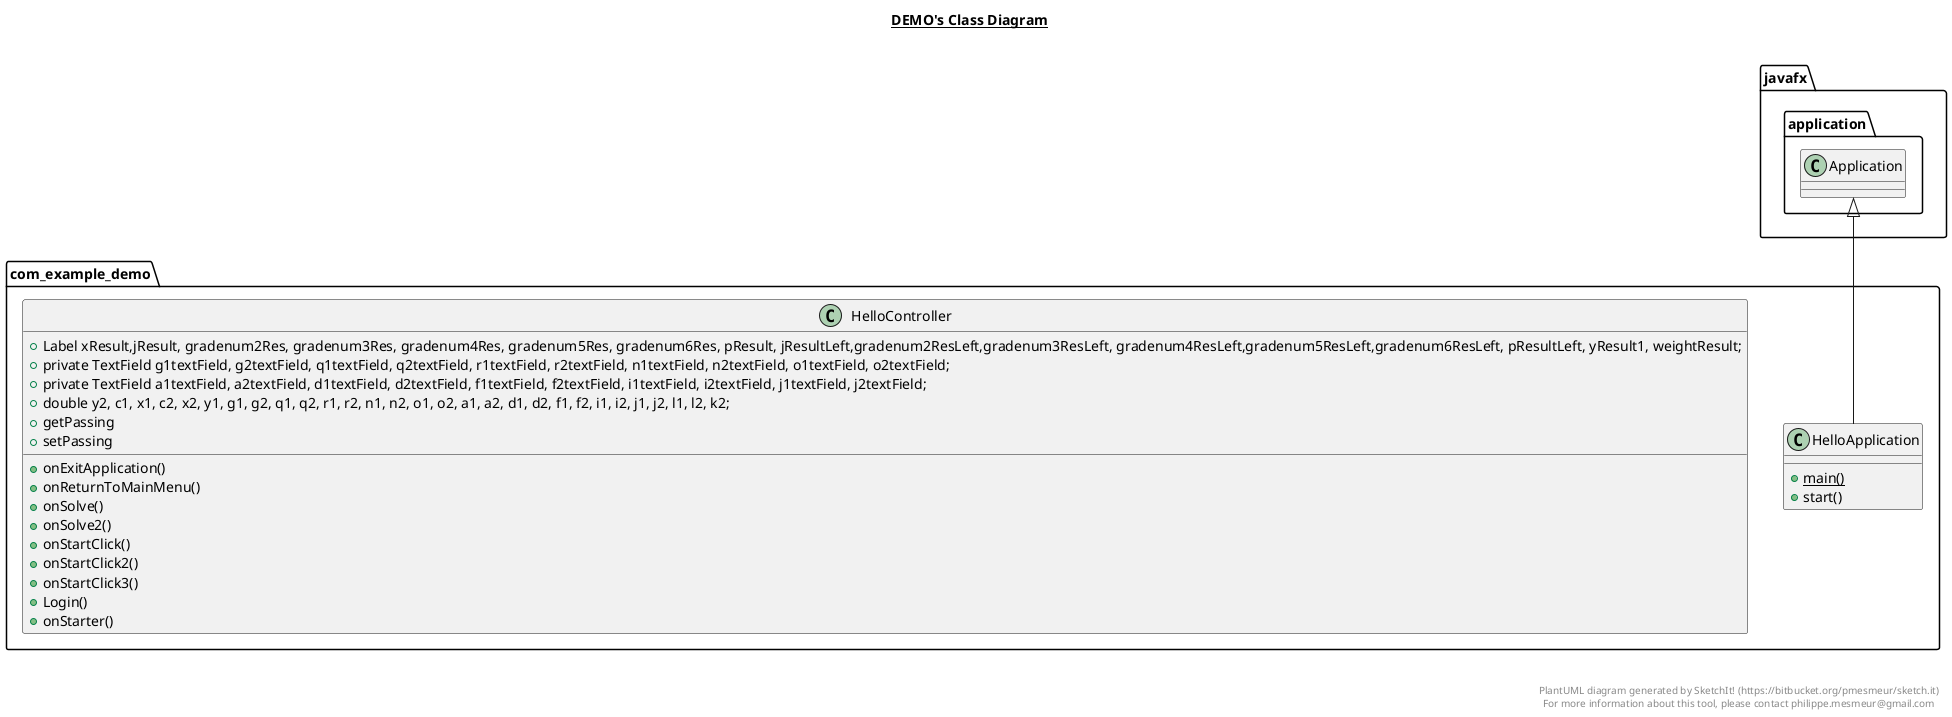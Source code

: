 @startuml

title __DEMO's Class Diagram__\n


    namespace com_example_demo {
      class com_example_demo.HelloApplication {
          {static} + main()
          + start()

    }
  }
  


    namespace com_example_demo {
      class com_example_demo.HelloController {
          +Label xResult,jResult, gradenum2Res, gradenum3Res, gradenum4Res, gradenum5Res, gradenum6Res, pResult, jResultLeft,gradenum2ResLeft,gradenum3ResLeft, gradenum4ResLeft,gradenum5ResLeft,gradenum6ResLeft, pResultLeft, yResult1, weightResult;
          + private TextField g1textField, g2textField, q1textField, q2textField, r1textField, r2textField, n1textField, n2textField, o1textField, o2textField;
          + private TextField a1textField, a2textField, d1textField, d2textField, f1textField, f2textField, i1textField, i2textField, j1textField, j2textField;
          + double y2, c1, x1, c2, x2, y1, g1, g2, q1, q2, r1, r2, n1, n2, o1, o2, a1, a2, d1, d2, f1, f2, i1, i2, j1, j2, l1, l2, k2;
          + onExitApplication()
          + onReturnToMainMenu()
          + onSolve()
          + onSolve2()
          + onStartClick()
          + onStartClick2()
          + onStartClick3()
          +Login()
          +onStarter()
          +getPassing
          +setPassing

    }
  }
  

  com_example_demo.HelloApplication -up-|> javafx.application.Application


right footer


PlantUML diagram generated by SketchIt! (https://bitbucket.org/pmesmeur/sketch.it)
For more information about this tool, please contact philippe.mesmeur@gmail.com
endfooter

@enduml
